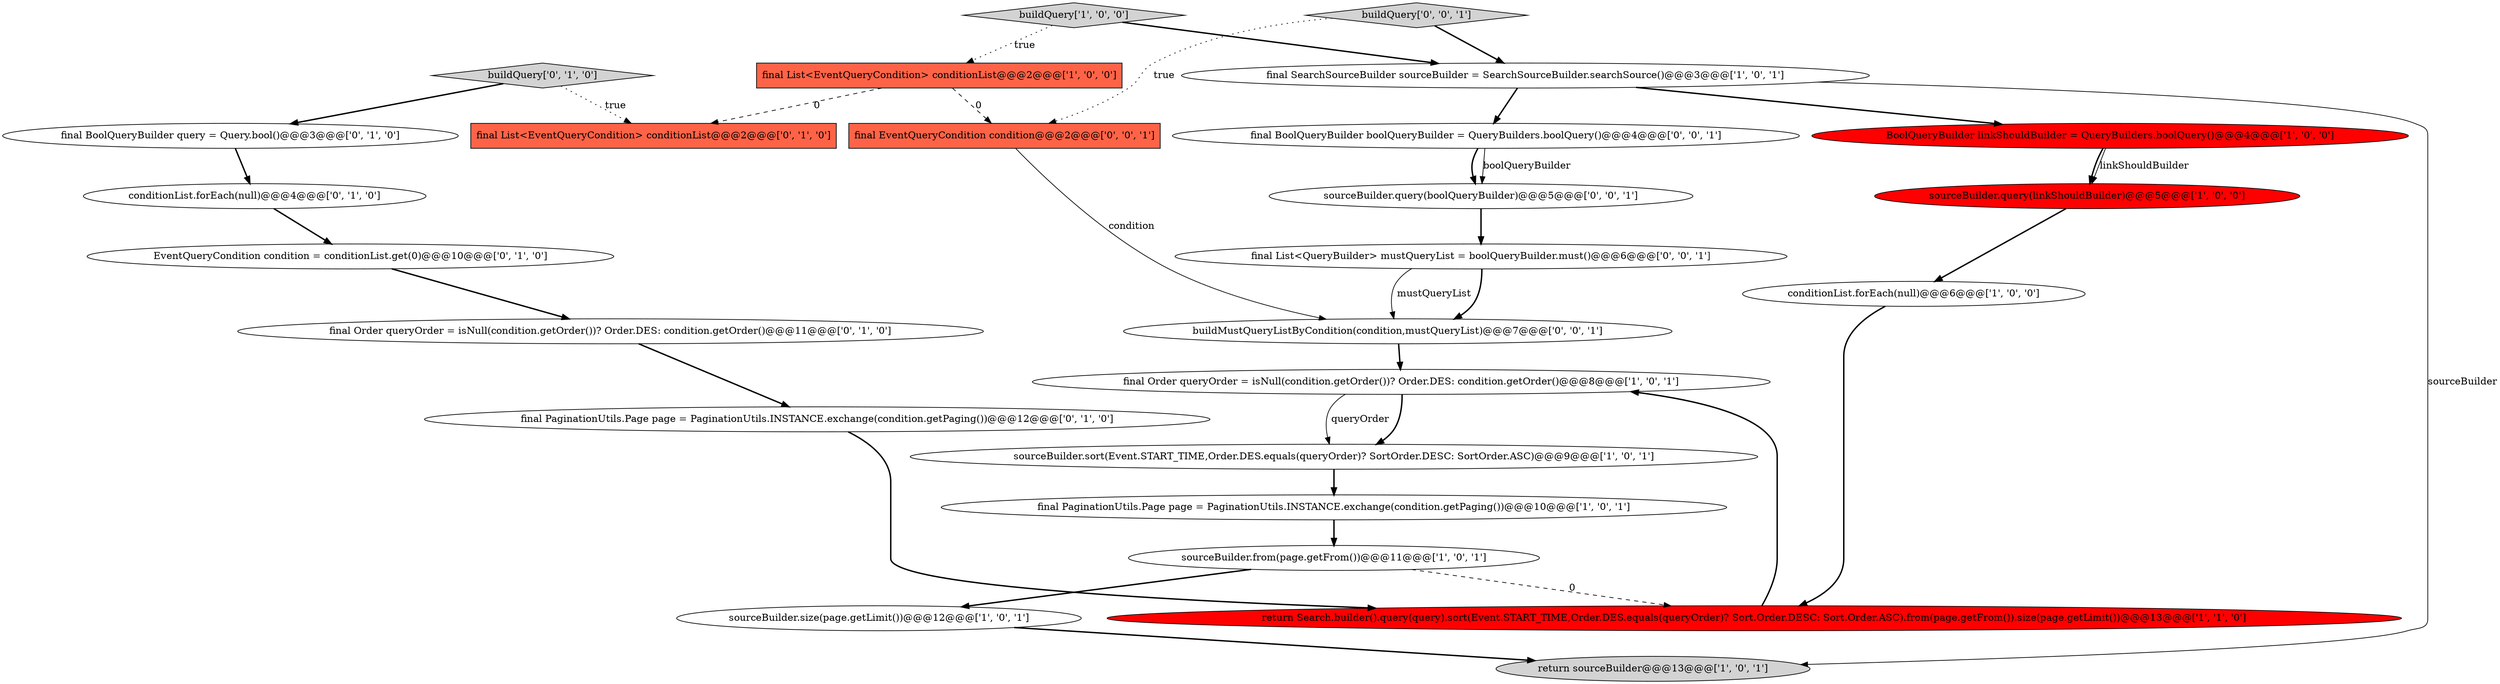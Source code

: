 digraph {
11 [style = filled, label = "final List<EventQueryCondition> conditionList@@@2@@@['1', '0', '0']", fillcolor = tomato, shape = box image = "AAA1AAABBB1BBB"];
16 [style = filled, label = "final List<EventQueryCondition> conditionList@@@2@@@['0', '1', '0']", fillcolor = tomato, shape = box image = "AAA1AAABBB2BBB"];
8 [style = filled, label = "sourceBuilder.query(linkShouldBuilder)@@@5@@@['1', '0', '0']", fillcolor = red, shape = ellipse image = "AAA1AAABBB1BBB"];
15 [style = filled, label = "buildQuery['0', '1', '0']", fillcolor = lightgray, shape = diamond image = "AAA0AAABBB2BBB"];
5 [style = filled, label = "final SearchSourceBuilder sourceBuilder = SearchSourceBuilder.searchSource()@@@3@@@['1', '0', '1']", fillcolor = white, shape = ellipse image = "AAA0AAABBB1BBB"];
21 [style = filled, label = "final List<QueryBuilder> mustQueryList = boolQueryBuilder.must()@@@6@@@['0', '0', '1']", fillcolor = white, shape = ellipse image = "AAA0AAABBB3BBB"];
14 [style = filled, label = "final PaginationUtils.Page page = PaginationUtils.INSTANCE.exchange(condition.getPaging())@@@12@@@['0', '1', '0']", fillcolor = white, shape = ellipse image = "AAA0AAABBB2BBB"];
17 [style = filled, label = "conditionList.forEach(null)@@@4@@@['0', '1', '0']", fillcolor = white, shape = ellipse image = "AAA0AAABBB2BBB"];
18 [style = filled, label = "EventQueryCondition condition = conditionList.get(0)@@@10@@@['0', '1', '0']", fillcolor = white, shape = ellipse image = "AAA0AAABBB2BBB"];
23 [style = filled, label = "sourceBuilder.query(boolQueryBuilder)@@@5@@@['0', '0', '1']", fillcolor = white, shape = ellipse image = "AAA0AAABBB3BBB"];
24 [style = filled, label = "buildQuery['0', '0', '1']", fillcolor = lightgray, shape = diamond image = "AAA0AAABBB3BBB"];
9 [style = filled, label = "return sourceBuilder@@@13@@@['1', '0', '1']", fillcolor = lightgray, shape = ellipse image = "AAA0AAABBB1BBB"];
13 [style = filled, label = "final Order queryOrder = isNull(condition.getOrder())? Order.DES: condition.getOrder()@@@11@@@['0', '1', '0']", fillcolor = white, shape = ellipse image = "AAA0AAABBB2BBB"];
7 [style = filled, label = "sourceBuilder.size(page.getLimit())@@@12@@@['1', '0', '1']", fillcolor = white, shape = ellipse image = "AAA0AAABBB1BBB"];
20 [style = filled, label = "buildMustQueryListByCondition(condition,mustQueryList)@@@7@@@['0', '0', '1']", fillcolor = white, shape = ellipse image = "AAA0AAABBB3BBB"];
2 [style = filled, label = "buildQuery['1', '0', '0']", fillcolor = lightgray, shape = diamond image = "AAA0AAABBB1BBB"];
6 [style = filled, label = "BoolQueryBuilder linkShouldBuilder = QueryBuilders.boolQuery()@@@4@@@['1', '0', '0']", fillcolor = red, shape = ellipse image = "AAA1AAABBB1BBB"];
19 [style = filled, label = "final BoolQueryBuilder query = Query.bool()@@@3@@@['0', '1', '0']", fillcolor = white, shape = ellipse image = "AAA0AAABBB2BBB"];
25 [style = filled, label = "final BoolQueryBuilder boolQueryBuilder = QueryBuilders.boolQuery()@@@4@@@['0', '0', '1']", fillcolor = white, shape = ellipse image = "AAA0AAABBB3BBB"];
0 [style = filled, label = "final PaginationUtils.Page page = PaginationUtils.INSTANCE.exchange(condition.getPaging())@@@10@@@['1', '0', '1']", fillcolor = white, shape = ellipse image = "AAA0AAABBB1BBB"];
1 [style = filled, label = "return Search.builder().query(query).sort(Event.START_TIME,Order.DES.equals(queryOrder)? Sort.Order.DESC: Sort.Order.ASC).from(page.getFrom()).size(page.getLimit())@@@13@@@['1', '1', '0']", fillcolor = red, shape = ellipse image = "AAA1AAABBB1BBB"];
3 [style = filled, label = "sourceBuilder.sort(Event.START_TIME,Order.DES.equals(queryOrder)? SortOrder.DESC: SortOrder.ASC)@@@9@@@['1', '0', '1']", fillcolor = white, shape = ellipse image = "AAA0AAABBB1BBB"];
22 [style = filled, label = "final EventQueryCondition condition@@@2@@@['0', '0', '1']", fillcolor = tomato, shape = box image = "AAA0AAABBB3BBB"];
10 [style = filled, label = "final Order queryOrder = isNull(condition.getOrder())? Order.DES: condition.getOrder()@@@8@@@['1', '0', '1']", fillcolor = white, shape = ellipse image = "AAA0AAABBB1BBB"];
12 [style = filled, label = "conditionList.forEach(null)@@@6@@@['1', '0', '0']", fillcolor = white, shape = ellipse image = "AAA0AAABBB1BBB"];
4 [style = filled, label = "sourceBuilder.from(page.getFrom())@@@11@@@['1', '0', '1']", fillcolor = white, shape = ellipse image = "AAA0AAABBB1BBB"];
4->1 [style = dashed, label="0"];
5->9 [style = solid, label="sourceBuilder"];
22->20 [style = solid, label="condition"];
11->16 [style = dashed, label="0"];
25->23 [style = bold, label=""];
6->8 [style = solid, label="linkShouldBuilder"];
25->23 [style = solid, label="boolQueryBuilder"];
11->22 [style = dashed, label="0"];
10->3 [style = bold, label=""];
19->17 [style = bold, label=""];
15->16 [style = dotted, label="true"];
15->19 [style = bold, label=""];
10->3 [style = solid, label="queryOrder"];
12->1 [style = bold, label=""];
4->7 [style = bold, label=""];
5->25 [style = bold, label=""];
3->0 [style = bold, label=""];
14->1 [style = bold, label=""];
24->5 [style = bold, label=""];
20->10 [style = bold, label=""];
2->11 [style = dotted, label="true"];
7->9 [style = bold, label=""];
21->20 [style = solid, label="mustQueryList"];
21->20 [style = bold, label=""];
5->6 [style = bold, label=""];
23->21 [style = bold, label=""];
0->4 [style = bold, label=""];
24->22 [style = dotted, label="true"];
6->8 [style = bold, label=""];
18->13 [style = bold, label=""];
1->10 [style = bold, label=""];
13->14 [style = bold, label=""];
8->12 [style = bold, label=""];
17->18 [style = bold, label=""];
2->5 [style = bold, label=""];
}
